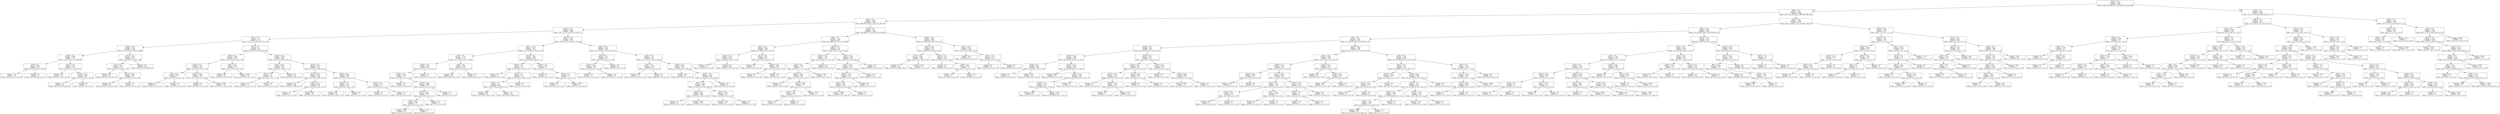 digraph Tree {
node [shape=box] ;
0 [label="X[14] <= 0.5\nentropy = 3.169\nsamples = 8576\nvalue = [1000, 926, 953, 927, 1000, 956, 932, 934, 948]"] ;
1 [label="X[8] <= 0.5\nentropy = 2.971\nsamples = 6598\nvalue = [427, 901, 842, 881, 0, 888, 839, 889, 931]"] ;
0 -> 1 [labeldistance=2.5, labelangle=45, headlabel="True"] ;
2 [label="X[5] <= 0.5\nentropy = 2.645\nsamples = 4242\nvalue = [66, 648, 0, 663, 0, 755, 535, 700, 875]"] ;
1 -> 2 ;
3 [label="X[11] <= 0.5\nentropy = 2.343\nsamples = 2906\nvalue = [30, 0, 0, 512, 0, 615, 373, 605, 771]"] ;
2 -> 3 ;
4 [label="X[17] <= 0.5\nentropy = 1.9\nsamples = 1733\nvalue = [4, 0, 0, 0, 0, 411, 332, 253, 733]"] ;
3 -> 4 ;
5 [label="X[20] <= 0.5\nentropy = 1.367\nsamples = 1128\nvalue = [4, 0, 0, 0, 0, 0, 266, 170, 688]"] ;
4 -> 5 ;
6 [label="X[23] <= 0.5\nentropy = 0.804\nsamples = 771\nvalue = [4, 0, 0, 0, 0, 0, 0, 169, 598]"] ;
5 -> 6 ;
7 [label="X[2] <= 0.5\nentropy = 0.061\nsamples = 557\nvalue = [4, 0, 0, 0, 0, 0, 0, 0, 553]"] ;
6 -> 7 ;
8 [label="entropy = 0.0\nsamples = 553\nvalue = [0, 0, 0, 0, 0, 0, 0, 0, 553]"] ;
7 -> 8 ;
9 [label="entropy = 0.0\nsamples = 4\nvalue = [4, 0, 0, 0, 0, 0, 0, 0, 0]"] ;
7 -> 9 ;
10 [label="X[12] <= 0.5\nentropy = 0.742\nsamples = 214\nvalue = [0, 0, 0, 0, 0, 0, 0, 169, 45]"] ;
6 -> 10 ;
11 [label="entropy = 0.0\nsamples = 120\nvalue = [0, 0, 0, 0, 0, 0, 0, 120, 0]"] ;
10 -> 11 ;
12 [label="X[24] <= 0.5\nentropy = 0.999\nsamples = 94\nvalue = [0, 0, 0, 0, 0, 0, 0, 49, 45]"] ;
10 -> 12 ;
13 [label="entropy = 1.0\nsamples = 91\nvalue = [0, 0, 0, 0, 0, 0, 0, 46, 45]"] ;
12 -> 13 ;
14 [label="entropy = 0.0\nsamples = 3\nvalue = [0, 0, 0, 0, 0, 0, 0, 3, 0]"] ;
12 -> 14 ;
15 [label="X[15] <= 0.5\nentropy = 0.841\nsamples = 357\nvalue = [0, 0, 0, 0, 0, 0, 266, 1, 90]"] ;
5 -> 15 ;
16 [label="X[7] <= 0.5\nentropy = 0.874\nsamples = 121\nvalue = [0, 0, 0, 0, 0, 0, 30, 1, 90]"] ;
15 -> 16 ;
17 [label="entropy = 0.0\nsamples = 30\nvalue = [0, 0, 0, 0, 0, 0, 30, 0, 0]"] ;
16 -> 17 ;
18 [label="X[23] <= 0.5\nentropy = 0.087\nsamples = 91\nvalue = [0, 0, 0, 0, 0, 0, 0, 1, 90]"] ;
16 -> 18 ;
19 [label="entropy = 0.0\nsamples = 90\nvalue = [0, 0, 0, 0, 0, 0, 0, 0, 90]"] ;
18 -> 19 ;
20 [label="entropy = 0.0\nsamples = 1\nvalue = [0, 0, 0, 0, 0, 0, 0, 1, 0]"] ;
18 -> 20 ;
21 [label="entropy = 0.0\nsamples = 236\nvalue = [0, 0, 0, 0, 0, 0, 236, 0, 0]"] ;
15 -> 21 ;
22 [label="X[0] <= 0.5\nentropy = 1.4\nsamples = 605\nvalue = [0, 0, 0, 0, 0, 411, 66, 83, 45]"] ;
4 -> 22 ;
23 [label="X[20] <= 0.5\nentropy = 1.646\nsamples = 165\nvalue = [0, 0, 0, 0, 0, 57, 62, 2, 44]"] ;
22 -> 23 ;
24 [label="X[22] <= 0.5\nentropy = 1.134\nsamples = 86\nvalue = [0, 0, 0, 0, 0, 40, 0, 2, 44]"] ;
23 -> 24 ;
25 [label="X[4] <= 0.5\nentropy = 0.971\nsamples = 5\nvalue = [0, 0, 0, 0, 0, 3, 0, 2, 0]"] ;
24 -> 25 ;
26 [label="entropy = 0.0\nsamples = 2\nvalue = [0, 0, 0, 0, 0, 0, 0, 2, 0]"] ;
25 -> 26 ;
27 [label="entropy = 0.0\nsamples = 3\nvalue = [0, 0, 0, 0, 0, 3, 0, 0, 0]"] ;
25 -> 27 ;
28 [label="X[26] <= 0.5\nentropy = 0.995\nsamples = 81\nvalue = [0, 0, 0, 0, 0, 37, 0, 0, 44]"] ;
24 -> 28 ;
29 [label="entropy = 0.0\nsamples = 8\nvalue = [0, 0, 0, 0, 0, 8, 0, 0, 0]"] ;
28 -> 29 ;
30 [label="entropy = 0.969\nsamples = 73\nvalue = [0, 0, 0, 0, 0, 29, 0, 0, 44]"] ;
28 -> 30 ;
31 [label="X[6] <= 0.5\nentropy = 0.751\nsamples = 79\nvalue = [0, 0, 0, 0, 0, 17, 62, 0, 0]"] ;
23 -> 31 ;
32 [label="entropy = 0.0\nsamples = 60\nvalue = [0, 0, 0, 0, 0, 0, 60, 0, 0]"] ;
31 -> 32 ;
33 [label="entropy = 0.485\nsamples = 19\nvalue = [0, 0, 0, 0, 0, 17, 2, 0, 0]"] ;
31 -> 33 ;
34 [label="X[10] <= 0.5\nentropy = 0.783\nsamples = 440\nvalue = [0, 0, 0, 0, 0, 354, 4, 81, 1]"] ;
22 -> 34 ;
35 [label="X[21] <= 0.5\nentropy = 0.954\nsamples = 123\nvalue = [0, 0, 0, 0, 0, 46, 0, 77, 0]"] ;
34 -> 35 ;
36 [label="X[12] <= 0.5\nentropy = 0.17\nsamples = 79\nvalue = [0, 0, 0, 0, 0, 2, 0, 77, 0]"] ;
35 -> 36 ;
37 [label="entropy = 0.0\nsamples = 77\nvalue = [0, 0, 0, 0, 0, 0, 0, 77, 0]"] ;
36 -> 37 ;
38 [label="entropy = 0.0\nsamples = 2\nvalue = [0, 0, 0, 0, 0, 2, 0, 0, 0]"] ;
36 -> 38 ;
39 [label="entropy = 0.0\nsamples = 44\nvalue = [0, 0, 0, 0, 0, 44, 0, 0, 0]"] ;
35 -> 39 ;
40 [label="X[12] <= 0.5\nentropy = 0.226\nsamples = 317\nvalue = [0, 0, 0, 0, 0, 308, 4, 4, 1]"] ;
34 -> 40 ;
41 [label="X[20] <= 0.5\nentropy = 0.085\nsamples = 283\nvalue = [0, 0, 0, 0, 0, 280, 3, 0, 0]"] ;
40 -> 41 ;
42 [label="entropy = 0.0\nsamples = 186\nvalue = [0, 0, 0, 0, 0, 186, 0, 0, 0]"] ;
41 -> 42 ;
43 [label="X[6] <= 0.5\nentropy = 0.199\nsamples = 97\nvalue = [0, 0, 0, 0, 0, 94, 3, 0, 0]"] ;
41 -> 43 ;
44 [label="entropy = 1.0\nsamples = 6\nvalue = [0, 0, 0, 0, 0, 3, 3, 0, 0]"] ;
43 -> 44 ;
45 [label="entropy = 0.0\nsamples = 91\nvalue = [0, 0, 0, 0, 0, 91, 0, 0, 0]"] ;
43 -> 45 ;
46 [label="X[19] <= 0.5\nentropy = 0.893\nsamples = 34\nvalue = [0, 0, 0, 0, 0, 28, 1, 4, 1]"] ;
40 -> 46 ;
47 [label="X[22] <= 0.5\nentropy = 0.216\nsamples = 29\nvalue = [0, 0, 0, 0, 0, 28, 1, 0, 0]"] ;
46 -> 47 ;
48 [label="entropy = 0.0\nsamples = 28\nvalue = [0, 0, 0, 0, 0, 28, 0, 0, 0]"] ;
47 -> 48 ;
49 [label="entropy = 0.0\nsamples = 1\nvalue = [0, 0, 0, 0, 0, 0, 1, 0, 0]"] ;
47 -> 49 ;
50 [label="X[23] <= 0.5\nentropy = 0.722\nsamples = 5\nvalue = [0, 0, 0, 0, 0, 0, 0, 4, 1]"] ;
46 -> 50 ;
51 [label="entropy = 0.0\nsamples = 1\nvalue = [0, 0, 0, 0, 0, 0, 0, 0, 1]"] ;
50 -> 51 ;
52 [label="entropy = 0.0\nsamples = 4\nvalue = [0, 0, 0, 0, 0, 0, 0, 4, 0]"] ;
50 -> 52 ;
53 [label="X[23] <= 0.5\nentropy = 1.933\nsamples = 1173\nvalue = [26, 0, 0, 512, 0, 204, 41, 352, 38]"] ;
3 -> 53 ;
54 [label="X[17] <= 0.5\nentropy = 1.279\nsamples = 627\nvalue = [11, 0, 0, 395, 0, 194, 8, 0, 19]"] ;
53 -> 54 ;
55 [label="X[0] <= 0.5\nentropy = 0.778\nsamples = 245\nvalue = [11, 0, 0, 211, 0, 0, 5, 0, 18]"] ;
54 -> 55 ;
56 [label="X[26] <= 0.5\nentropy = 1.887\nsamples = 44\nvalue = [11, 0, 0, 11, 0, 0, 5, 0, 17]"] ;
55 -> 56 ;
57 [label="X[16] <= 0.5\nentropy = 1.506\nsamples = 27\nvalue = [11, 0, 0, 11, 0, 0, 5, 0, 0]"] ;
56 -> 57 ;
58 [label="entropy = 0.0\nsamples = 11\nvalue = [11, 0, 0, 0, 0, 0, 0, 0, 0]"] ;
57 -> 58 ;
59 [label="X[13] <= 0.5\nentropy = 0.896\nsamples = 16\nvalue = [0, 0, 0, 11, 0, 0, 5, 0, 0]"] ;
57 -> 59 ;
60 [label="X[18] <= 0.5\nentropy = 0.961\nsamples = 13\nvalue = [0, 0, 0, 8, 0, 0, 5, 0, 0]"] ;
59 -> 60 ;
61 [label="X[6] <= 0.5\nentropy = 0.994\nsamples = 11\nvalue = [0, 0, 0, 6, 0, 0, 5, 0, 0]"] ;
60 -> 61 ;
62 [label="entropy = 0.971\nsamples = 10\nvalue = [0, 0, 0, 6, 0, 0, 4, 0, 0]"] ;
61 -> 62 ;
63 [label="entropy = 0.0\nsamples = 1\nvalue = [0, 0, 0, 0, 0, 0, 1, 0, 0]"] ;
61 -> 63 ;
64 [label="entropy = 0.0\nsamples = 2\nvalue = [0, 0, 0, 2, 0, 0, 0, 0, 0]"] ;
60 -> 64 ;
65 [label="entropy = 0.0\nsamples = 3\nvalue = [0, 0, 0, 3, 0, 0, 0, 0, 0]"] ;
59 -> 65 ;
66 [label="entropy = 0.0\nsamples = 17\nvalue = [0, 0, 0, 0, 0, 0, 0, 0, 17]"] ;
56 -> 66 ;
67 [label="X[3] <= 0.5\nentropy = 0.045\nsamples = 201\nvalue = [0, 0, 0, 200, 0, 0, 0, 0, 1]"] ;
55 -> 67 ;
68 [label="entropy = 0.0\nsamples = 200\nvalue = [0, 0, 0, 200, 0, 0, 0, 0, 0]"] ;
67 -> 68 ;
69 [label="entropy = 0.0\nsamples = 1\nvalue = [0, 0, 0, 0, 0, 0, 0, 0, 1]"] ;
67 -> 69 ;
70 [label="X[13] <= 0.5\nentropy = 1.081\nsamples = 382\nvalue = [0, 0, 0, 184, 0, 194, 3, 0, 1]"] ;
54 -> 70 ;
71 [label="X[26] <= 0.5\nentropy = 1.0\nsamples = 375\nvalue = [0, 0, 0, 183, 0, 192, 0, 0, 0]"] ;
70 -> 71 ;
72 [label="entropy = 0.0\nsamples = 4\nvalue = [0, 0, 0, 0, 0, 4, 0, 0, 0]"] ;
71 -> 72 ;
73 [label="X[6] <= 0.5\nentropy = 1.0\nsamples = 371\nvalue = [0, 0, 0, 183, 0, 188, 0, 0, 0]"] ;
71 -> 73 ;
74 [label="X[18] <= 0.5\nentropy = 1.0\nsamples = 368\nvalue = [0, 0, 0, 180, 0, 188, 0, 0, 0]"] ;
73 -> 74 ;
75 [label="entropy = 0.997\nsamples = 192\nvalue = [0, 0, 0, 90, 0, 102, 0, 0, 0]"] ;
74 -> 75 ;
76 [label="entropy = 1.0\nsamples = 176\nvalue = [0, 0, 0, 90, 0, 86, 0, 0, 0]"] ;
74 -> 76 ;
77 [label="entropy = 0.0\nsamples = 3\nvalue = [0, 0, 0, 3, 0, 0, 0, 0, 0]"] ;
73 -> 77 ;
78 [label="X[19] <= 0.5\nentropy = 1.842\nsamples = 7\nvalue = [0, 0, 0, 1, 0, 2, 3, 0, 1]"] ;
70 -> 78 ;
79 [label="entropy = 0.0\nsamples = 3\nvalue = [0, 0, 0, 0, 0, 0, 3, 0, 0]"] ;
78 -> 79 ;
80 [label="X[25] <= 0.5\nentropy = 1.5\nsamples = 4\nvalue = [0, 0, 0, 1, 0, 2, 0, 0, 1]"] ;
78 -> 80 ;
81 [label="entropy = 0.0\nsamples = 1\nvalue = [0, 0, 0, 0, 0, 0, 0, 0, 1]"] ;
80 -> 81 ;
82 [label="entropy = 0.918\nsamples = 3\nvalue = [0, 0, 0, 1, 0, 2, 0, 0, 0]"] ;
80 -> 82 ;
83 [label="X[4] <= 0.5\nentropy = 1.546\nsamples = 546\nvalue = [15, 0, 0, 117, 0, 10, 33, 352, 19]"] ;
53 -> 83 ;
84 [label="X[0] <= 0.5\nentropy = 1.45\nsamples = 63\nvalue = [0, 0, 0, 0, 0, 0, 33, 11, 19]"] ;
83 -> 84 ;
85 [label="X[13] <= 0.5\nentropy = 0.948\nsamples = 30\nvalue = [0, 0, 0, 0, 0, 0, 0, 11, 19]"] ;
84 -> 85 ;
86 [label="entropy = 0.0\nsamples = 11\nvalue = [0, 0, 0, 0, 0, 0, 0, 11, 0]"] ;
85 -> 86 ;
87 [label="entropy = 0.0\nsamples = 19\nvalue = [0, 0, 0, 0, 0, 0, 0, 0, 19]"] ;
85 -> 87 ;
88 [label="entropy = 0.0\nsamples = 33\nvalue = [0, 0, 0, 0, 0, 0, 33, 0, 0]"] ;
84 -> 88 ;
89 [label="X[13] <= 0.5\nentropy = 1.121\nsamples = 483\nvalue = [15, 0, 0, 117, 0, 10, 0, 341, 0]"] ;
83 -> 89 ;
90 [label="X[2] <= 0.5\nentropy = 0.746\nsamples = 66\nvalue = [14, 0, 0, 52, 0, 0, 0, 0, 0]"] ;
89 -> 90 ;
91 [label="entropy = 0.0\nsamples = 52\nvalue = [0, 0, 0, 52, 0, 0, 0, 0, 0]"] ;
90 -> 91 ;
92 [label="entropy = 0.0\nsamples = 14\nvalue = [14, 0, 0, 0, 0, 0, 0, 0, 0]"] ;
90 -> 92 ;
93 [label="X[20] <= 0.5\nentropy = 0.805\nsamples = 417\nvalue = [1, 0, 0, 65, 0, 10, 0, 341, 0]"] ;
89 -> 93 ;
94 [label="entropy = 0.0\nsamples = 137\nvalue = [0, 0, 0, 0, 0, 0, 0, 137, 0]"] ;
93 -> 94 ;
95 [label="X[16] <= 0.5\nentropy = 1.023\nsamples = 280\nvalue = [1, 0, 0, 65, 0, 10, 0, 204, 0]"] ;
93 -> 95 ;
96 [label="X[2] <= 0.5\nentropy = 0.989\nsamples = 272\nvalue = [1, 0, 0, 57, 0, 10, 0, 204, 0]"] ;
95 -> 96 ;
97 [label="X[26] <= 0.5\nentropy = 0.982\nsamples = 259\nvalue = [0, 0, 0, 57, 0, 10, 0, 192, 0]"] ;
96 -> 97 ;
98 [label="entropy = 0.0\nsamples = 4\nvalue = [0, 0, 0, 4, 0, 0, 0, 0, 0]"] ;
97 -> 98 ;
99 [label="entropy = 0.963\nsamples = 255\nvalue = [0, 0, 0, 53, 0, 10, 0, 192, 0]"] ;
97 -> 99 ;
100 [label="X[17] <= 0.5\nentropy = 0.391\nsamples = 13\nvalue = [1, 0, 0, 0, 0, 0, 0, 12, 0]"] ;
96 -> 100 ;
101 [label="entropy = 0.439\nsamples = 11\nvalue = [1, 0, 0, 0, 0, 0, 0, 10, 0]"] ;
100 -> 101 ;
102 [label="entropy = 0.0\nsamples = 2\nvalue = [0, 0, 0, 0, 0, 0, 0, 2, 0]"] ;
100 -> 102 ;
103 [label="entropy = 0.0\nsamples = 8\nvalue = [0, 0, 0, 8, 0, 0, 0, 0, 0]"] ;
95 -> 103 ;
104 [label="X[0] <= 0.5\nentropy = 2.27\nsamples = 1336\nvalue = [36, 648, 0, 151, 0, 140, 162, 95, 104]"] ;
2 -> 104 ;
105 [label="X[6] <= 0.5\nentropy = 1.751\nsamples = 908\nvalue = [36, 548, 0, 147, 0, 2, 7, 64, 104]"] ;
104 -> 105 ;
106 [label="X[2] <= 0.5\nentropy = 0.381\nsamples = 480\nvalue = [27, 449, 0, 0, 0, 0, 4, 0, 0]"] ;
105 -> 106 ;
107 [label="X[12] <= 0.5\nentropy = 0.075\nsamples = 440\nvalue = [0, 436, 0, 0, 0, 0, 4, 0, 0]"] ;
106 -> 107 ;
108 [label="entropy = 0.722\nsamples = 5\nvalue = [0, 1, 0, 0, 0, 0, 4, 0, 0]"] ;
107 -> 108 ;
109 [label="entropy = 0.0\nsamples = 435\nvalue = [0, 435, 0, 0, 0, 0, 0, 0, 0]"] ;
107 -> 109 ;
110 [label="X[17] <= 0.5\nentropy = 0.91\nsamples = 40\nvalue = [27, 13, 0, 0, 0, 0, 0, 0, 0]"] ;
106 -> 110 ;
111 [label="entropy = 0.0\nsamples = 11\nvalue = [0, 11, 0, 0, 0, 0, 0, 0, 0]"] ;
110 -> 111 ;
112 [label="X[26] <= 0.5\nentropy = 0.362\nsamples = 29\nvalue = [27, 2, 0, 0, 0, 0, 0, 0, 0]"] ;
110 -> 112 ;
113 [label="entropy = 0.0\nsamples = 2\nvalue = [0, 2, 0, 0, 0, 0, 0, 0, 0]"] ;
112 -> 113 ;
114 [label="entropy = 0.0\nsamples = 27\nvalue = [27, 0, 0, 0, 0, 0, 0, 0, 0]"] ;
112 -> 114 ;
115 [label="X[9] <= 0.5\nentropy = 2.127\nsamples = 428\nvalue = [9, 99, 0, 147, 0, 2, 3, 64, 104]"] ;
105 -> 115 ;
116 [label="X[12] <= 0.5\nentropy = 1.381\nsamples = 213\nvalue = [9, 10, 0, 147, 0, 2, 3, 0, 42]"] ;
115 -> 116 ;
117 [label="X[2] <= 0.5\nentropy = 1.942\nsamples = 77\nvalue = [9, 10, 0, 11, 0, 2, 3, 0, 42]"] ;
116 -> 117 ;
118 [label="X[24] <= 0.5\nentropy = 0.868\nsamples = 48\nvalue = [0, 1, 0, 2, 0, 1, 3, 0, 41]"] ;
117 -> 118 ;
119 [label="entropy = 0.0\nsamples = 41\nvalue = [0, 0, 0, 0, 0, 0, 0, 0, 41]"] ;
118 -> 119 ;
120 [label="X[21] <= 0.5\nentropy = 1.842\nsamples = 7\nvalue = [0, 1, 0, 2, 0, 1, 3, 0, 0]"] ;
118 -> 120 ;
121 [label="X[16] <= 0.5\nentropy = 0.918\nsamples = 3\nvalue = [0, 1, 0, 2, 0, 0, 0, 0, 0]"] ;
120 -> 121 ;
122 [label="entropy = 0.0\nsamples = 1\nvalue = [0, 1, 0, 0, 0, 0, 0, 0, 0]"] ;
121 -> 122 ;
123 [label="entropy = 0.0\nsamples = 2\nvalue = [0, 0, 0, 2, 0, 0, 0, 0, 0]"] ;
121 -> 123 ;
124 [label="entropy = 0.811\nsamples = 4\nvalue = [0, 0, 0, 0, 0, 1, 3, 0, 0]"] ;
120 -> 124 ;
125 [label="entropy = 1.907\nsamples = 29\nvalue = [9, 9, 0, 9, 0, 1, 0, 0, 1]"] ;
117 -> 125 ;
126 [label="entropy = 0.0\nsamples = 136\nvalue = [0, 0, 0, 136, 0, 0, 0, 0, 0]"] ;
116 -> 126 ;
127 [label="X[24] <= 0.5\nentropy = 1.564\nsamples = 215\nvalue = [0, 89, 0, 0, 0, 0, 0, 64, 62]"] ;
115 -> 127 ;
128 [label="X[22] <= 0.5\nentropy = 1.583\nsamples = 182\nvalue = [0, 56, 0, 0, 0, 0, 0, 64, 62]"] ;
127 -> 128 ;
129 [label="X[20] <= 0.5\nentropy = 1.502\nsamples = 147\nvalue = [0, 56, 0, 0, 0, 0, 0, 64, 27]"] ;
128 -> 129 ;
130 [label="X[25] <= 0.5\nentropy = 0.997\nsamples = 120\nvalue = [0, 56, 0, 0, 0, 0, 0, 64, 0]"] ;
129 -> 130 ;
131 [label="entropy = 0.998\nsamples = 118\nvalue = [0, 56, 0, 0, 0, 0, 0, 62, 0]"] ;
130 -> 131 ;
132 [label="entropy = 0.0\nsamples = 2\nvalue = [0, 0, 0, 0, 0, 0, 0, 2, 0]"] ;
130 -> 132 ;
133 [label="entropy = 0.0\nsamples = 27\nvalue = [0, 0, 0, 0, 0, 0, 0, 0, 27]"] ;
129 -> 133 ;
134 [label="entropy = 0.0\nsamples = 35\nvalue = [0, 0, 0, 0, 0, 0, 0, 0, 35]"] ;
128 -> 134 ;
135 [label="entropy = 0.0\nsamples = 33\nvalue = [0, 33, 0, 0, 0, 0, 0, 0, 0]"] ;
127 -> 135 ;
136 [label="X[20] <= 0.5\nentropy = 1.885\nsamples = 428\nvalue = [0, 100, 0, 4, 0, 138, 155, 31, 0]"] ;
104 -> 136 ;
137 [label="X[15] <= 0.5\nentropy = 1.087\nsamples = 242\nvalue = [0, 100, 0, 0, 0, 138, 0, 4, 0]"] ;
136 -> 137 ;
138 [label="X[11] <= 0.5\nentropy = 0.062\nsamples = 139\nvalue = [0, 0, 0, 0, 0, 138, 0, 1, 0]"] ;
137 -> 138 ;
139 [label="entropy = 0.0\nsamples = 136\nvalue = [0, 0, 0, 0, 0, 136, 0, 0, 0]"] ;
138 -> 139 ;
140 [label="entropy = 0.918\nsamples = 3\nvalue = [0, 0, 0, 0, 0, 2, 0, 1, 0]"] ;
138 -> 140 ;
141 [label="X[23] <= 0.5\nentropy = 0.19\nsamples = 103\nvalue = [0, 100, 0, 0, 0, 0, 0, 3, 0]"] ;
137 -> 141 ;
142 [label="entropy = 0.0\nsamples = 99\nvalue = [0, 99, 0, 0, 0, 0, 0, 0, 0]"] ;
141 -> 142 ;
143 [label="X[19] <= 0.5\nentropy = 0.811\nsamples = 4\nvalue = [0, 1, 0, 0, 0, 0, 0, 3, 0]"] ;
141 -> 143 ;
144 [label="entropy = 1.0\nsamples = 2\nvalue = [0, 1, 0, 0, 0, 0, 0, 1, 0]"] ;
143 -> 144 ;
145 [label="entropy = 0.0\nsamples = 2\nvalue = [0, 0, 0, 0, 0, 0, 0, 2, 0]"] ;
143 -> 145 ;
146 [label="X[12] <= 0.5\nentropy = 0.742\nsamples = 186\nvalue = [0, 0, 0, 4, 0, 0, 155, 27, 0]"] ;
136 -> 146 ;
147 [label="entropy = 0.0\nsamples = 155\nvalue = [0, 0, 0, 0, 0, 0, 155, 0, 0]"] ;
146 -> 147 ;
148 [label="X[11] <= 0.5\nentropy = 0.555\nsamples = 31\nvalue = [0, 0, 0, 4, 0, 0, 0, 27, 0]"] ;
146 -> 148 ;
149 [label="entropy = 0.0\nsamples = 27\nvalue = [0, 0, 0, 0, 0, 0, 0, 27, 0]"] ;
148 -> 149 ;
150 [label="entropy = 0.0\nsamples = 4\nvalue = [0, 0, 0, 4, 0, 0, 0, 0, 0]"] ;
148 -> 150 ;
151 [label="X[2] <= 0.5\nentropy = 2.644\nsamples = 2356\nvalue = [361, 253, 842, 218, 0, 133, 304, 189, 56]"] ;
1 -> 151 ;
152 [label="X[4] <= 0.5\nentropy = 2.393\nsamples = 1919\nvalue = [0, 246, 805, 209, 0, 126, 299, 182, 52]"] ;
151 -> 152 ;
153 [label="X[1] <= 0.5\nentropy = 2.331\nsamples = 1516\nvalue = [0, 246, 611, 195, 0, 75, 288, 51, 50]"] ;
152 -> 153 ;
154 [label="X[10] <= 0.5\nentropy = 1.87\nsamples = 736\nvalue = [0, 114, 434, 24, 0, 44, 73, 45, 2]"] ;
153 -> 154 ;
155 [label="X[20] <= 0.5\nentropy = 1.494\nsamples = 599\nvalue = [0, 40, 421, 24, 0, 5, 73, 34, 2]"] ;
154 -> 155 ;
156 [label="X[26] <= 0.5\nentropy = 0.221\nsamples = 169\nvalue = [0, 6, 163, 0, 0, 0, 0, 0, 0]"] ;
155 -> 156 ;
157 [label="entropy = 0.0\nsamples = 6\nvalue = [0, 6, 0, 0, 0, 0, 0, 0, 0]"] ;
156 -> 157 ;
158 [label="entropy = 0.0\nsamples = 163\nvalue = [0, 0, 163, 0, 0, 0, 0, 0, 0]"] ;
156 -> 158 ;
159 [label="X[17] <= 0.5\nentropy = 1.799\nsamples = 430\nvalue = [0, 34, 258, 24, 0, 5, 73, 34, 2]"] ;
155 -> 159 ;
160 [label="entropy = 0.985\nsamples = 14\nvalue = [0, 0, 8, 6, 0, 0, 0, 0, 0]"] ;
159 -> 160 ;
161 [label="X[22] <= 0.5\nentropy = 1.782\nsamples = 416\nvalue = [0, 34, 250, 18, 0, 5, 73, 34, 2]"] ;
159 -> 161 ;
162 [label="X[26] <= 0.5\nentropy = 1.778\nsamples = 415\nvalue = [0, 33, 250, 18, 0, 5, 73, 34, 2]"] ;
161 -> 162 ;
163 [label="entropy = 0.918\nsamples = 6\nvalue = [0, 0, 4, 0, 0, 0, 2, 0, 0]"] ;
162 -> 163 ;
164 [label="entropy = 1.785\nsamples = 409\nvalue = [0, 33, 246, 18, 0, 5, 71, 34, 2]"] ;
162 -> 164 ;
165 [label="entropy = 0.0\nsamples = 1\nvalue = [0, 1, 0, 0, 0, 0, 0, 0, 0]"] ;
161 -> 165 ;
166 [label="X[18] <= 0.5\nentropy = 1.611\nsamples = 137\nvalue = [0, 74, 13, 0, 0, 39, 0, 11, 0]"] ;
154 -> 166 ;
167 [label="X[12] <= 0.5\nentropy = 1.38\nsamples = 59\nvalue = [0, 11, 13, 0, 0, 35, 0, 0, 0]"] ;
166 -> 167 ;
168 [label="X[17] <= 0.5\nentropy = 1.031\nsamples = 46\nvalue = [0, 6, 5, 0, 0, 35, 0, 0, 0]"] ;
167 -> 168 ;
169 [label="entropy = 0.0\nsamples = 4\nvalue = [0, 0, 4, 0, 0, 0, 0, 0, 0]"] ;
168 -> 169 ;
170 [label="X[26] <= 0.5\nentropy = 0.749\nsamples = 42\nvalue = [0, 6, 1, 0, 0, 35, 0, 0, 0]"] ;
168 -> 170 ;
171 [label="entropy = 0.0\nsamples = 1\nvalue = [0, 0, 0, 0, 0, 1, 0, 0, 0]"] ;
170 -> 171 ;
172 [label="entropy = 0.76\nsamples = 41\nvalue = [0, 6, 1, 0, 0, 34, 0, 0, 0]"] ;
170 -> 172 ;
173 [label="X[22] <= 0.5\nentropy = 0.961\nsamples = 13\nvalue = [0, 5, 8, 0, 0, 0, 0, 0, 0]"] ;
167 -> 173 ;
174 [label="entropy = 0.0\nsamples = 5\nvalue = [0, 5, 0, 0, 0, 0, 0, 0, 0]"] ;
173 -> 174 ;
175 [label="entropy = 0.0\nsamples = 8\nvalue = [0, 0, 8, 0, 0, 0, 0, 0, 0]"] ;
173 -> 175 ;
176 [label="X[17] <= 0.5\nentropy = 0.867\nsamples = 78\nvalue = [0, 63, 0, 0, 0, 4, 0, 11, 0]"] ;
166 -> 176 ;
177 [label="entropy = 0.0\nsamples = 3\nvalue = [0, 3, 0, 0, 0, 0, 0, 0, 0]"] ;
176 -> 177 ;
178 [label="X[25] <= 0.5\nentropy = 0.889\nsamples = 75\nvalue = [0, 60, 0, 0, 0, 4, 0, 11, 0]"] ;
176 -> 178 ;
179 [label="entropy = 0.905\nsamples = 73\nvalue = [0, 58, 0, 0, 0, 4, 0, 11, 0]"] ;
178 -> 179 ;
180 [label="entropy = 0.0\nsamples = 2\nvalue = [0, 2, 0, 0, 0, 0, 0, 0, 0]"] ;
178 -> 180 ;
181 [label="X[20] <= 0.5\nentropy = 2.398\nsamples = 780\nvalue = [0, 132, 177, 171, 0, 31, 215, 6, 48]"] ;
153 -> 181 ;
182 [label="X[11] <= 0.5\nentropy = 1.904\nsamples = 161\nvalue = [0, 4, 13, 87, 0, 18, 0, 6, 33]"] ;
181 -> 182 ;
183 [label="X[19] <= 0.5\nentropy = 2.055\nsamples = 45\nvalue = [0, 4, 13, 0, 0, 18, 0, 6, 4]"] ;
182 -> 183 ;
184 [label="X[22] <= 0.5\nentropy = 0.906\nsamples = 15\nvalue = [0, 1, 12, 0, 0, 0, 0, 0, 2]"] ;
183 -> 184 ;
185 [label="entropy = 0.918\nsamples = 3\nvalue = [0, 1, 0, 0, 0, 0, 0, 0, 2]"] ;
184 -> 185 ;
186 [label="entropy = 0.0\nsamples = 12\nvalue = [0, 0, 12, 0, 0, 0, 0, 0, 0]"] ;
184 -> 186 ;
187 [label="X[17] <= 0.5\nentropy = 1.663\nsamples = 30\nvalue = [0, 3, 1, 0, 0, 18, 0, 6, 2]"] ;
183 -> 187 ;
188 [label="X[22] <= 0.5\nentropy = 1.295\nsamples = 10\nvalue = [0, 3, 0, 0, 0, 0, 0, 6, 1]"] ;
187 -> 188 ;
189 [label="X[3] <= 0.5\nentropy = 0.592\nsamples = 7\nvalue = [0, 1, 0, 0, 0, 0, 0, 6, 0]"] ;
188 -> 189 ;
190 [label="entropy = 0.811\nsamples = 4\nvalue = [0, 1, 0, 0, 0, 0, 0, 3, 0]"] ;
189 -> 190 ;
191 [label="entropy = 0.0\nsamples = 3\nvalue = [0, 0, 0, 0, 0, 0, 0, 3, 0]"] ;
189 -> 191 ;
192 [label="X[3] <= 0.5\nentropy = 0.918\nsamples = 3\nvalue = [0, 2, 0, 0, 0, 0, 0, 0, 1]"] ;
188 -> 192 ;
193 [label="entropy = 0.0\nsamples = 2\nvalue = [0, 2, 0, 0, 0, 0, 0, 0, 0]"] ;
192 -> 193 ;
194 [label="entropy = 0.0\nsamples = 1\nvalue = [0, 0, 0, 0, 0, 0, 0, 0, 1]"] ;
192 -> 194 ;
195 [label="X[12] <= 0.5\nentropy = 0.569\nsamples = 20\nvalue = [0, 0, 1, 0, 0, 18, 0, 0, 1]"] ;
187 -> 195 ;
196 [label="X[26] <= 0.5\nentropy = 1.0\nsamples = 2\nvalue = [0, 0, 1, 0, 0, 0, 0, 0, 1]"] ;
195 -> 196 ;
197 [label="entropy = 0.0\nsamples = 1\nvalue = [0, 0, 1, 0, 0, 0, 0, 0, 0]"] ;
196 -> 197 ;
198 [label="entropy = 0.0\nsamples = 1\nvalue = [0, 0, 0, 0, 0, 0, 0, 0, 1]"] ;
196 -> 198 ;
199 [label="entropy = 0.0\nsamples = 18\nvalue = [0, 0, 0, 0, 0, 18, 0, 0, 0]"] ;
195 -> 199 ;
200 [label="X[13] <= 0.5\nentropy = 0.811\nsamples = 116\nvalue = [0, 0, 0, 87, 0, 0, 0, 0, 29]"] ;
182 -> 200 ;
201 [label="entropy = 0.0\nsamples = 84\nvalue = [0, 0, 0, 84, 0, 0, 0, 0, 0]"] ;
200 -> 201 ;
202 [label="X[16] <= 0.5\nentropy = 0.449\nsamples = 32\nvalue = [0, 0, 0, 3, 0, 0, 0, 0, 29]"] ;
200 -> 202 ;
203 [label="entropy = 0.0\nsamples = 29\nvalue = [0, 0, 0, 0, 0, 0, 0, 0, 29]"] ;
202 -> 203 ;
204 [label="entropy = 0.0\nsamples = 3\nvalue = [0, 0, 0, 3, 0, 0, 0, 0, 0]"] ;
202 -> 204 ;
205 [label="X[22] <= 0.5\nentropy = 2.146\nsamples = 619\nvalue = [0, 128, 164, 84, 0, 13, 215, 0, 15]"] ;
181 -> 205 ;
206 [label="X[12] <= 0.5\nentropy = 2.16\nsamples = 431\nvalue = [0, 128, 99, 39, 0, 12, 138, 0, 15]"] ;
205 -> 206 ;
207 [label="X[10] <= 0.5\nentropy = 0.906\nsamples = 15\nvalue = [0, 1, 0, 0, 0, 2, 0, 0, 12]"] ;
206 -> 207 ;
208 [label="X[17] <= 0.5\nentropy = 0.391\nsamples = 13\nvalue = [0, 1, 0, 0, 0, 0, 0, 0, 12]"] ;
207 -> 208 ;
209 [label="entropy = 0.811\nsamples = 4\nvalue = [0, 1, 0, 0, 0, 0, 0, 0, 3]"] ;
208 -> 209 ;
210 [label="entropy = 0.0\nsamples = 9\nvalue = [0, 0, 0, 0, 0, 0, 0, 0, 9]"] ;
208 -> 210 ;
211 [label="entropy = 0.0\nsamples = 2\nvalue = [0, 0, 0, 0, 0, 2, 0, 0, 0]"] ;
207 -> 211 ;
212 [label="X[10] <= 0.5\nentropy = 2.044\nsamples = 416\nvalue = [0, 127, 99, 39, 0, 10, 138, 0, 3]"] ;
206 -> 212 ;
213 [label="X[9] <= 0.5\nentropy = 2.074\nsamples = 379\nvalue = [0, 127, 99, 39, 0, 10, 101, 0, 3]"] ;
212 -> 213 ;
214 [label="X[16] <= 0.5\nentropy = 2.097\nsamples = 344\nvalue = [0, 115, 80, 39, 0, 10, 97, 0, 3]"] ;
213 -> 214 ;
215 [label="X[25] <= 0.5\nentropy = 2.102\nsamples = 337\nvalue = [0, 115, 80, 39, 0, 10, 90, 0, 3]"] ;
214 -> 215 ;
216 [label="entropy = 2.099\nsamples = 335\nvalue = [0, 115, 79, 38, 0, 10, 90, 0, 3]"] ;
215 -> 216 ;
217 [label="entropy = 1.0\nsamples = 2\nvalue = [0, 0, 1, 1, 0, 0, 0, 0, 0]"] ;
215 -> 217 ;
218 [label="entropy = 0.0\nsamples = 7\nvalue = [0, 0, 0, 0, 0, 0, 7, 0, 0]"] ;
214 -> 218 ;
219 [label="X[25] <= 0.5\nentropy = 1.366\nsamples = 35\nvalue = [0, 12, 19, 0, 0, 0, 4, 0, 0]"] ;
213 -> 219 ;
220 [label="entropy = 1.379\nsamples = 34\nvalue = [0, 12, 18, 0, 0, 0, 4, 0, 0]"] ;
219 -> 220 ;
221 [label="entropy = 0.0\nsamples = 1\nvalue = [0, 0, 1, 0, 0, 0, 0, 0, 0]"] ;
219 -> 221 ;
222 [label="entropy = 0.0\nsamples = 37\nvalue = [0, 0, 0, 0, 0, 0, 37, 0, 0]"] ;
212 -> 222 ;
223 [label="X[5] <= 0.5\nentropy = 1.591\nsamples = 188\nvalue = [0, 0, 65, 45, 0, 1, 77, 0, 0]"] ;
205 -> 223 ;
224 [label="X[17] <= 0.5\nentropy = 1.526\nsamples = 153\nvalue = [0, 0, 30, 45, 0, 1, 77, 0, 0]"] ;
223 -> 224 ;
225 [label="X[16] <= 0.5\nentropy = 0.999\nsamples = 58\nvalue = [0, 0, 28, 0, 0, 0, 30, 0, 0]"] ;
224 -> 225 ;
226 [label="entropy = 0.0\nsamples = 1\nvalue = [0, 0, 0, 0, 0, 0, 1, 0, 0]"] ;
225 -> 226 ;
227 [label="entropy = 1.0\nsamples = 57\nvalue = [0, 0, 28, 0, 0, 0, 29, 0, 0]"] ;
225 -> 227 ;
228 [label="entropy = 1.199\nsamples = 95\nvalue = [0, 0, 2, 45, 0, 1, 47, 0, 0]"] ;
224 -> 228 ;
229 [label="entropy = 0.0\nsamples = 35\nvalue = [0, 0, 35, 0, 0, 0, 0, 0, 0]"] ;
223 -> 229 ;
230 [label="X[19] <= 0.5\nentropy = 1.76\nsamples = 403\nvalue = [0, 0, 194, 14, 0, 51, 11, 131, 2]"] ;
152 -> 230 ;
231 [label="X[21] <= 0.5\nentropy = 1.911\nsamples = 245\nvalue = [0, 0, 52, 14, 0, 48, 11, 119, 1]"] ;
230 -> 231 ;
232 [label="X[1] <= 0.5\nentropy = 1.559\nsamples = 195\nvalue = [0, 0, 48, 13, 0, 3, 11, 119, 1]"] ;
231 -> 232 ;
233 [label="X[13] <= 0.5\nentropy = 1.148\nsamples = 145\nvalue = [0, 0, 3, 13, 0, 3, 11, 114, 1]"] ;
232 -> 233 ;
234 [label="X[10] <= 0.5\nentropy = 1.906\nsamples = 8\nvalue = [0, 0, 3, 2, 0, 0, 2, 0, 1]"] ;
233 -> 234 ;
235 [label="X[17] <= 0.5\nentropy = 1.0\nsamples = 4\nvalue = [0, 0, 0, 2, 0, 0, 2, 0, 0]"] ;
234 -> 235 ;
236 [label="entropy = 0.0\nsamples = 2\nvalue = [0, 0, 0, 0, 0, 0, 2, 0, 0]"] ;
235 -> 236 ;
237 [label="entropy = 0.0\nsamples = 2\nvalue = [0, 0, 0, 2, 0, 0, 0, 0, 0]"] ;
235 -> 237 ;
238 [label="X[17] <= 0.5\nentropy = 0.811\nsamples = 4\nvalue = [0, 0, 3, 0, 0, 0, 0, 0, 1]"] ;
234 -> 238 ;
239 [label="entropy = 0.0\nsamples = 1\nvalue = [0, 0, 0, 0, 0, 0, 0, 0, 1]"] ;
238 -> 239 ;
240 [label="entropy = 0.0\nsamples = 3\nvalue = [0, 0, 3, 0, 0, 0, 0, 0, 0]"] ;
238 -> 240 ;
241 [label="X[20] <= 0.5\nentropy = 0.892\nsamples = 137\nvalue = [0, 0, 0, 11, 0, 3, 9, 114, 0]"] ;
233 -> 241 ;
242 [label="X[17] <= 0.5\nentropy = 0.881\nsamples = 10\nvalue = [0, 0, 0, 0, 0, 3, 0, 7, 0]"] ;
241 -> 242 ;
243 [label="entropy = 0.0\nsamples = 1\nvalue = [0, 0, 0, 0, 0, 0, 0, 1, 0]"] ;
242 -> 243 ;
244 [label="entropy = 0.918\nsamples = 9\nvalue = [0, 0, 0, 0, 0, 3, 0, 6, 0]"] ;
242 -> 244 ;
245 [label="X[11] <= 0.5\nentropy = 0.785\nsamples = 127\nvalue = [0, 0, 0, 11, 0, 0, 9, 107, 0]"] ;
241 -> 245 ;
246 [label="entropy = 0.0\nsamples = 12\nvalue = [0, 0, 0, 0, 0, 0, 0, 12, 0]"] ;
245 -> 246 ;
247 [label="entropy = 0.839\nsamples = 115\nvalue = [0, 0, 0, 11, 0, 0, 9, 95, 0]"] ;
245 -> 247 ;
248 [label="X[15] <= 0.5\nentropy = 0.469\nsamples = 50\nvalue = [0, 0, 45, 0, 0, 0, 0, 5, 0]"] ;
232 -> 248 ;
249 [label="entropy = 0.0\nsamples = 41\nvalue = [0, 0, 41, 0, 0, 0, 0, 0, 0]"] ;
248 -> 249 ;
250 [label="X[11] <= 0.5\nentropy = 0.991\nsamples = 9\nvalue = [0, 0, 4, 0, 0, 0, 0, 5, 0]"] ;
248 -> 250 ;
251 [label="entropy = 0.0\nsamples = 3\nvalue = [0, 0, 0, 0, 0, 0, 0, 3, 0]"] ;
250 -> 251 ;
252 [label="entropy = 0.918\nsamples = 6\nvalue = [0, 0, 4, 0, 0, 0, 0, 2, 0]"] ;
250 -> 252 ;
253 [label="X[17] <= 0.5\nentropy = 0.541\nsamples = 50\nvalue = [0, 0, 4, 1, 0, 45, 0, 0, 0]"] ;
231 -> 253 ;
254 [label="X[10] <= 0.5\nentropy = 0.811\nsamples = 4\nvalue = [0, 0, 3, 1, 0, 0, 0, 0, 0]"] ;
253 -> 254 ;
255 [label="entropy = 0.0\nsamples = 1\nvalue = [0, 0, 0, 1, 0, 0, 0, 0, 0]"] ;
254 -> 255 ;
256 [label="entropy = 0.0\nsamples = 3\nvalue = [0, 0, 3, 0, 0, 0, 0, 0, 0]"] ;
254 -> 256 ;
257 [label="X[11] <= 0.5\nentropy = 0.151\nsamples = 46\nvalue = [0, 0, 1, 0, 0, 45, 0, 0, 0]"] ;
253 -> 257 ;
258 [label="entropy = 0.0\nsamples = 45\nvalue = [0, 0, 0, 0, 0, 45, 0, 0, 0]"] ;
257 -> 258 ;
259 [label="entropy = 0.0\nsamples = 1\nvalue = [0, 0, 1, 0, 0, 0, 0, 0, 0]"] ;
257 -> 259 ;
260 [label="X[25] <= 0.5\nentropy = 0.576\nsamples = 158\nvalue = [0, 0, 142, 0, 0, 3, 0, 12, 1]"] ;
230 -> 260 ;
261 [label="X[21] <= 0.5\nentropy = 0.381\nsamples = 152\nvalue = [0, 0, 142, 0, 0, 0, 0, 9, 1]"] ;
260 -> 261 ;
262 [label="X[0] <= 0.5\nentropy = 0.646\nsamples = 72\nvalue = [0, 0, 62, 0, 0, 0, 0, 9, 1]"] ;
261 -> 262 ;
263 [label="entropy = 0.0\nsamples = 60\nvalue = [0, 0, 60, 0, 0, 0, 0, 0, 0]"] ;
262 -> 263 ;
264 [label="X[12] <= 0.5\nentropy = 1.041\nsamples = 12\nvalue = [0, 0, 2, 0, 0, 0, 0, 9, 1]"] ;
262 -> 264 ;
265 [label="entropy = 0.684\nsamples = 11\nvalue = [0, 0, 2, 0, 0, 0, 0, 9, 0]"] ;
264 -> 265 ;
266 [label="entropy = 0.0\nsamples = 1\nvalue = [0, 0, 0, 0, 0, 0, 0, 0, 1]"] ;
264 -> 266 ;
267 [label="entropy = 0.0\nsamples = 80\nvalue = [0, 0, 80, 0, 0, 0, 0, 0, 0]"] ;
261 -> 267 ;
268 [label="X[17] <= 0.5\nentropy = 1.0\nsamples = 6\nvalue = [0, 0, 0, 0, 0, 3, 0, 3, 0]"] ;
260 -> 268 ;
269 [label="entropy = 0.0\nsamples = 3\nvalue = [0, 0, 0, 0, 0, 0, 0, 3, 0]"] ;
268 -> 269 ;
270 [label="entropy = 0.0\nsamples = 3\nvalue = [0, 0, 0, 0, 0, 3, 0, 0, 0]"] ;
268 -> 270 ;
271 [label="X[20] <= 0.5\nentropy = 1.067\nsamples = 437\nvalue = [361, 7, 37, 9, 0, 7, 5, 7, 4]"] ;
151 -> 271 ;
272 [label="X[13] <= 0.5\nentropy = 2.587\nsamples = 49\nvalue = [17, 5, 5, 7, 0, 7, 0, 5, 3]"] ;
271 -> 272 ;
273 [label="X[9] <= 0.5\nentropy = 1.888\nsamples = 23\nvalue = [12, 0, 2, 5, 0, 0, 0, 2, 2]"] ;
272 -> 273 ;
274 [label="X[22] <= 0.5\nentropy = 0.874\nsamples = 17\nvalue = [12, 0, 0, 5, 0, 0, 0, 0, 0]"] ;
273 -> 274 ;
275 [label="X[25] <= 0.5\nentropy = 0.592\nsamples = 14\nvalue = [12, 0, 0, 2, 0, 0, 0, 0, 0]"] ;
274 -> 275 ;
276 [label="entropy = 0.0\nsamples = 12\nvalue = [12, 0, 0, 0, 0, 0, 0, 0, 0]"] ;
275 -> 276 ;
277 [label="entropy = 0.0\nsamples = 2\nvalue = [0, 0, 0, 2, 0, 0, 0, 0, 0]"] ;
275 -> 277 ;
278 [label="entropy = 0.0\nsamples = 3\nvalue = [0, 0, 0, 3, 0, 0, 0, 0, 0]"] ;
274 -> 278 ;
279 [label="X[22] <= 0.5\nentropy = 1.585\nsamples = 6\nvalue = [0, 0, 2, 0, 0, 0, 0, 2, 2]"] ;
273 -> 279 ;
280 [label="X[4] <= 0.5\nentropy = 1.0\nsamples = 4\nvalue = [0, 0, 2, 0, 0, 0, 0, 2, 0]"] ;
279 -> 280 ;
281 [label="entropy = 0.0\nsamples = 2\nvalue = [0, 0, 0, 0, 0, 0, 0, 2, 0]"] ;
280 -> 281 ;
282 [label="entropy = 0.0\nsamples = 2\nvalue = [0, 0, 2, 0, 0, 0, 0, 0, 0]"] ;
280 -> 282 ;
283 [label="entropy = 0.0\nsamples = 2\nvalue = [0, 0, 0, 0, 0, 0, 0, 0, 2]"] ;
279 -> 283 ;
284 [label="X[11] <= 0.5\nentropy = 2.609\nsamples = 26\nvalue = [5, 5, 3, 2, 0, 7, 0, 3, 1]"] ;
272 -> 284 ;
285 [label="X[22] <= 0.5\nentropy = 1.53\nsamples = 9\nvalue = [3, 2, 0, 0, 0, 4, 0, 0, 0]"] ;
284 -> 285 ;
286 [label="X[17] <= 0.5\nentropy = 0.985\nsamples = 7\nvalue = [3, 0, 0, 0, 0, 4, 0, 0, 0]"] ;
285 -> 286 ;
287 [label="entropy = 0.0\nsamples = 2\nvalue = [2, 0, 0, 0, 0, 0, 0, 0, 0]"] ;
286 -> 287 ;
288 [label="X[23] <= 0.5\nentropy = 0.722\nsamples = 5\nvalue = [1, 0, 0, 0, 0, 4, 0, 0, 0]"] ;
286 -> 288 ;
289 [label="entropy = 0.918\nsamples = 3\nvalue = [1, 0, 0, 0, 0, 2, 0, 0, 0]"] ;
288 -> 289 ;
290 [label="entropy = 0.0\nsamples = 2\nvalue = [0, 0, 0, 0, 0, 2, 0, 0, 0]"] ;
288 -> 290 ;
291 [label="entropy = 0.0\nsamples = 2\nvalue = [0, 2, 0, 0, 0, 0, 0, 0, 0]"] ;
285 -> 291 ;
292 [label="entropy = 2.733\nsamples = 17\nvalue = [2, 3, 3, 2, 0, 3, 0, 3, 1]"] ;
284 -> 292 ;
293 [label="X[17] <= 0.5\nentropy = 0.671\nsamples = 388\nvalue = [344, 2, 32, 2, 0, 0, 5, 2, 1]"] ;
271 -> 293 ;
294 [label="X[26] <= 0.5\nentropy = 1.89\nsamples = 19\nvalue = [2, 1, 11, 0, 0, 0, 3, 1, 1]"] ;
293 -> 294 ;
295 [label="X[3] <= 0.5\nentropy = 1.585\nsamples = 3\nvalue = [0, 1, 1, 0, 0, 0, 0, 1, 0]"] ;
294 -> 295 ;
296 [label="X[4] <= 0.5\nentropy = 1.0\nsamples = 2\nvalue = [0, 1, 0, 0, 0, 0, 0, 1, 0]"] ;
295 -> 296 ;
297 [label="entropy = 0.0\nsamples = 1\nvalue = [0, 1, 0, 0, 0, 0, 0, 0, 0]"] ;
296 -> 297 ;
298 [label="entropy = 0.0\nsamples = 1\nvalue = [0, 0, 0, 0, 0, 0, 0, 1, 0]"] ;
296 -> 298 ;
299 [label="entropy = 0.0\nsamples = 1\nvalue = [0, 0, 1, 0, 0, 0, 0, 0, 0]"] ;
295 -> 299 ;
300 [label="entropy = 1.502\nsamples = 16\nvalue = [2, 0, 10, 0, 0, 0, 3, 0, 1]"] ;
294 -> 300 ;
301 [label="X[9] <= 0.5\nentropy = 0.465\nsamples = 369\nvalue = [342, 1, 21, 2, 0, 0, 2, 1, 0]"] ;
293 -> 301 ;
302 [label="X[21] <= 0.5\nentropy = 0.277\nsamples = 353\nvalue = [340, 1, 9, 2, 0, 0, 1, 0, 0]"] ;
301 -> 302 ;
303 [label="X[3] <= 0.5\nentropy = 0.155\nsamples = 346\nvalue = [339, 0, 6, 0, 0, 0, 1, 0, 0]"] ;
302 -> 303 ;
304 [label="X[26] <= 0.5\nentropy = 0.058\nsamples = 341\nvalue = [339, 0, 1, 0, 0, 0, 1, 0, 0]"] ;
303 -> 304 ;
305 [label="entropy = 1.0\nsamples = 2\nvalue = [0, 0, 1, 0, 0, 0, 1, 0, 0]"] ;
304 -> 305 ;
306 [label="entropy = 0.0\nsamples = 339\nvalue = [339, 0, 0, 0, 0, 0, 0, 0, 0]"] ;
304 -> 306 ;
307 [label="entropy = 0.0\nsamples = 5\nvalue = [0, 0, 5, 0, 0, 0, 0, 0, 0]"] ;
303 -> 307 ;
308 [label="entropy = 1.842\nsamples = 7\nvalue = [1, 1, 3, 2, 0, 0, 0, 0, 0]"] ;
302 -> 308 ;
309 [label="entropy = 1.186\nsamples = 16\nvalue = [2, 0, 12, 0, 0, 0, 1, 1, 0]"] ;
301 -> 309 ;
310 [label="X[2] <= 0.5\nentropy = 2.012\nsamples = 1978\nvalue = [573, 25, 111, 46, 1000, 68, 93, 45, 17]"] ;
0 -> 310 [labeldistance=2.5, labelangle=-45, headlabel="False"] ;
311 [label="X[8] <= 0.5\nentropy = 1.274\nsamples = 720\nvalue = [0, 19, 35, 23, 573, 20, 30, 14, 6]"] ;
310 -> 311 ;
312 [label="X[1] <= 0.5\nentropy = 2.097\nsamples = 149\nvalue = [0, 14, 0, 13, 82, 19, 7, 9, 5]"] ;
311 -> 312 ;
313 [label="X[25] <= 0.5\nentropy = 1.269\nsamples = 74\nvalue = [0, 0, 0, 0, 54, 7, 7, 6, 0]"] ;
312 -> 313 ;
314 [label="X[6] <= 0.5\nentropy = 0.139\nsamples = 51\nvalue = [0, 0, 0, 0, 50, 0, 1, 0, 0]"] ;
313 -> 314 ;
315 [label="entropy = 0.0\nsamples = 47\nvalue = [0, 0, 0, 0, 47, 0, 0, 0, 0]"] ;
314 -> 315 ;
316 [label="X[11] <= 0.5\nentropy = 0.811\nsamples = 4\nvalue = [0, 0, 0, 0, 3, 0, 1, 0, 0]"] ;
314 -> 316 ;
317 [label="entropy = 0.0\nsamples = 3\nvalue = [0, 0, 0, 0, 3, 0, 0, 0, 0]"] ;
316 -> 317 ;
318 [label="entropy = 0.0\nsamples = 1\nvalue = [0, 0, 0, 0, 0, 0, 1, 0, 0]"] ;
316 -> 318 ;
319 [label="X[11] <= 0.5\nentropy = 1.973\nsamples = 23\nvalue = [0, 0, 0, 0, 4, 7, 6, 6, 0]"] ;
313 -> 319 ;
320 [label="X[17] <= 0.5\nentropy = 1.281\nsamples = 12\nvalue = [0, 0, 0, 0, 4, 7, 0, 1, 0]"] ;
319 -> 320 ;
321 [label="X[23] <= 0.5\nentropy = 0.811\nsamples = 4\nvalue = [0, 0, 0, 0, 3, 0, 0, 1, 0]"] ;
320 -> 321 ;
322 [label="entropy = 0.0\nsamples = 3\nvalue = [0, 0, 0, 0, 3, 0, 0, 0, 0]"] ;
321 -> 322 ;
323 [label="entropy = 0.0\nsamples = 1\nvalue = [0, 0, 0, 0, 0, 0, 0, 1, 0]"] ;
321 -> 323 ;
324 [label="X[6] <= 0.5\nentropy = 0.544\nsamples = 8\nvalue = [0, 0, 0, 0, 1, 7, 0, 0, 0]"] ;
320 -> 324 ;
325 [label="entropy = 0.0\nsamples = 6\nvalue = [0, 0, 0, 0, 0, 6, 0, 0, 0]"] ;
324 -> 325 ;
326 [label="entropy = 1.0\nsamples = 2\nvalue = [0, 0, 0, 0, 1, 1, 0, 0, 0]"] ;
324 -> 326 ;
327 [label="X[4] <= 0.5\nentropy = 0.994\nsamples = 11\nvalue = [0, 0, 0, 0, 0, 0, 6, 5, 0]"] ;
319 -> 327 ;
328 [label="entropy = 0.0\nsamples = 6\nvalue = [0, 0, 0, 0, 0, 0, 6, 0, 0]"] ;
327 -> 328 ;
329 [label="entropy = 0.0\nsamples = 5\nvalue = [0, 0, 0, 0, 0, 0, 0, 5, 0]"] ;
327 -> 329 ;
330 [label="X[20] <= 0.5\nentropy = 2.29\nsamples = 75\nvalue = [0, 14, 0, 13, 28, 12, 0, 3, 5]"] ;
312 -> 330 ;
331 [label="X[16] <= 0.5\nentropy = 1.909\nsamples = 26\nvalue = [0, 7, 0, 9, 7, 0, 0, 3, 0]"] ;
330 -> 331 ;
332 [label="X[22] <= 0.5\nentropy = 1.459\nsamples = 18\nvalue = [0, 6, 0, 9, 3, 0, 0, 0, 0]"] ;
331 -> 332 ;
333 [label="X[6] <= 0.5\nentropy = 0.996\nsamples = 13\nvalue = [0, 6, 0, 7, 0, 0, 0, 0, 0]"] ;
332 -> 333 ;
334 [label="X[3] <= 0.5\nentropy = 0.592\nsamples = 7\nvalue = [0, 6, 0, 1, 0, 0, 0, 0, 0]"] ;
333 -> 334 ;
335 [label="entropy = 0.0\nsamples = 6\nvalue = [0, 6, 0, 0, 0, 0, 0, 0, 0]"] ;
334 -> 335 ;
336 [label="entropy = 0.0\nsamples = 1\nvalue = [0, 0, 0, 1, 0, 0, 0, 0, 0]"] ;
334 -> 336 ;
337 [label="entropy = 0.0\nsamples = 6\nvalue = [0, 0, 0, 6, 0, 0, 0, 0, 0]"] ;
333 -> 337 ;
338 [label="entropy = 0.971\nsamples = 5\nvalue = [0, 0, 0, 2, 3, 0, 0, 0, 0]"] ;
332 -> 338 ;
339 [label="X[22] <= 0.5\nentropy = 1.406\nsamples = 8\nvalue = [0, 1, 0, 0, 4, 0, 0, 3, 0]"] ;
331 -> 339 ;
340 [label="entropy = 1.459\nsamples = 6\nvalue = [0, 1, 0, 0, 2, 0, 0, 3, 0]"] ;
339 -> 340 ;
341 [label="entropy = 0.0\nsamples = 2\nvalue = [0, 0, 0, 0, 2, 0, 0, 0, 0]"] ;
339 -> 341 ;
342 [label="X[6] <= 0.5\nentropy = 2.053\nsamples = 49\nvalue = [0, 7, 0, 4, 21, 12, 0, 0, 5]"] ;
330 -> 342 ;
343 [label="entropy = 0.0\nsamples = 2\nvalue = [0, 2, 0, 0, 0, 0, 0, 0, 0]"] ;
342 -> 343 ;
344 [label="entropy = 2.013\nsamples = 47\nvalue = [0, 5, 0, 4, 21, 12, 0, 0, 5]"] ;
342 -> 344 ;
345 [label="X[15] <= 0.5\nentropy = 0.875\nsamples = 571\nvalue = [0, 5, 35, 10, 491, 1, 23, 5, 1]"] ;
311 -> 345 ;
346 [label="X[21] <= 0.5\nentropy = 0.651\nsamples = 537\nvalue = [0, 5, 12, 5, 487, 1, 22, 4, 1]"] ;
345 -> 346 ;
347 [label="X[26] <= 0.5\nentropy = 0.428\nsamples = 514\nvalue = [0, 4, 11, 2, 486, 0, 6, 4, 1]"] ;
346 -> 347 ;
348 [label="X[19] <= 0.5\nentropy = 2.022\nsamples = 17\nvalue = [0, 1, 6, 1, 4, 0, 5, 0, 0]"] ;
347 -> 348 ;
349 [label="X[11] <= 0.5\nentropy = 1.677\nsamples = 11\nvalue = [0, 1, 1, 0, 4, 0, 5, 0, 0]"] ;
348 -> 349 ;
350 [label="entropy = 0.0\nsamples = 1\nvalue = [0, 0, 0, 0, 1, 0, 0, 0, 0]"] ;
349 -> 350 ;
351 [label="X[24] <= 0.5\nentropy = 1.685\nsamples = 10\nvalue = [0, 1, 1, 0, 3, 0, 5, 0, 0]"] ;
349 -> 351 ;
352 [label="entropy = 0.0\nsamples = 1\nvalue = [0, 0, 0, 0, 0, 0, 1, 0, 0]"] ;
351 -> 352 ;
353 [label="entropy = 1.753\nsamples = 9\nvalue = [0, 1, 1, 0, 3, 0, 4, 0, 0]"] ;
351 -> 353 ;
354 [label="X[25] <= 0.5\nentropy = 0.65\nsamples = 6\nvalue = [0, 0, 5, 1, 0, 0, 0, 0, 0]"] ;
348 -> 354 ;
355 [label="entropy = 0.0\nsamples = 1\nvalue = [0, 0, 0, 1, 0, 0, 0, 0, 0]"] ;
354 -> 355 ;
356 [label="entropy = 0.0\nsamples = 5\nvalue = [0, 0, 5, 0, 0, 0, 0, 0, 0]"] ;
354 -> 356 ;
357 [label="X[11] <= 0.5\nentropy = 0.264\nsamples = 497\nvalue = [0, 3, 5, 1, 482, 0, 1, 4, 1]"] ;
347 -> 357 ;
358 [label="X[10] <= 0.5\nentropy = 1.224\nsamples = 18\nvalue = [0, 2, 4, 0, 12, 0, 0, 0, 0]"] ;
357 -> 358 ;
359 [label="entropy = 1.557\nsamples = 7\nvalue = [0, 2, 2, 0, 3, 0, 0, 0, 0]"] ;
358 -> 359 ;
360 [label="X[22] <= 0.5\nentropy = 0.684\nsamples = 11\nvalue = [0, 0, 2, 0, 9, 0, 0, 0, 0]"] ;
358 -> 360 ;
361 [label="entropy = 0.0\nsamples = 7\nvalue = [0, 0, 0, 0, 7, 0, 0, 0, 0]"] ;
360 -> 361 ;
362 [label="X[16] <= 0.5\nentropy = 1.0\nsamples = 4\nvalue = [0, 0, 2, 0, 2, 0, 0, 0, 0]"] ;
360 -> 362 ;
363 [label="entropy = 0.918\nsamples = 3\nvalue = [0, 0, 1, 0, 2, 0, 0, 0, 0]"] ;
362 -> 363 ;
364 [label="entropy = 0.0\nsamples = 1\nvalue = [0, 0, 1, 0, 0, 0, 0, 0, 0]"] ;
362 -> 364 ;
365 [label="X[17] <= 0.5\nentropy = 0.177\nsamples = 479\nvalue = [0, 1, 1, 1, 470, 0, 1, 4, 1]"] ;
357 -> 365 ;
366 [label="X[20] <= 0.5\nentropy = 1.585\nsamples = 3\nvalue = [0, 1, 1, 0, 0, 0, 1, 0, 0]"] ;
365 -> 366 ;
367 [label="entropy = 0.0\nsamples = 1\nvalue = [0, 1, 0, 0, 0, 0, 0, 0, 0]"] ;
366 -> 367 ;
368 [label="entropy = 1.0\nsamples = 2\nvalue = [0, 0, 1, 0, 0, 0, 1, 0, 0]"] ;
366 -> 368 ;
369 [label="X[18] <= 0.5\nentropy = 0.113\nsamples = 476\nvalue = [0, 0, 0, 1, 470, 0, 0, 4, 1]"] ;
365 -> 369 ;
370 [label="X[3] <= 0.5\nentropy = 0.024\nsamples = 431\nvalue = [0, 0, 0, 1, 430, 0, 0, 0, 0]"] ;
369 -> 370 ;
371 [label="entropy = 0.0\nsamples = 430\nvalue = [0, 0, 0, 0, 430, 0, 0, 0, 0]"] ;
370 -> 371 ;
372 [label="entropy = 0.0\nsamples = 1\nvalue = [0, 0, 0, 1, 0, 0, 0, 0, 0]"] ;
370 -> 372 ;
373 [label="X[23] <= 0.5\nentropy = 0.583\nsamples = 45\nvalue = [0, 0, 0, 0, 40, 0, 0, 4, 1]"] ;
369 -> 373 ;
374 [label="entropy = 0.0\nsamples = 1\nvalue = [0, 0, 0, 0, 1, 0, 0, 0, 0]"] ;
373 -> 374 ;
375 [label="entropy = 0.593\nsamples = 44\nvalue = [0, 0, 0, 0, 39, 0, 0, 4, 1]"] ;
373 -> 375 ;
376 [label="entropy = 1.534\nsamples = 23\nvalue = [0, 1, 1, 3, 1, 1, 16, 0, 0]"] ;
346 -> 376 ;
377 [label="X[19] <= 0.5\nentropy = 1.451\nsamples = 34\nvalue = [0, 0, 23, 5, 4, 0, 1, 1, 0]"] ;
345 -> 377 ;
378 [label="X[18] <= 0.5\nentropy = 1.407\nsamples = 33\nvalue = [0, 0, 23, 4, 4, 0, 1, 1, 0]"] ;
377 -> 378 ;
379 [label="entropy = 1.434\nsamples = 32\nvalue = [0, 0, 22, 4, 4, 0, 1, 1, 0]"] ;
378 -> 379 ;
380 [label="entropy = 0.0\nsamples = 1\nvalue = [0, 0, 1, 0, 0, 0, 0, 0, 0]"] ;
378 -> 380 ;
381 [label="entropy = 0.0\nsamples = 1\nvalue = [0, 0, 0, 1, 0, 0, 0, 0, 0]"] ;
377 -> 381 ;
382 [label="X[20] <= 0.5\nentropy = 2.02\nsamples = 1258\nvalue = [573, 6, 76, 23, 427, 48, 63, 31, 11]"] ;
310 -> 382 ;
383 [label="X[18] <= 0.5\nentropy = 0.944\nsamples = 64\nvalue = [46, 1, 0, 0, 17, 0, 0, 0, 0]"] ;
382 -> 383 ;
384 [label="X[23] <= 0.5\nentropy = 0.952\nsamples = 63\nvalue = [45, 1, 0, 0, 17, 0, 0, 0, 0]"] ;
383 -> 384 ;
385 [label="entropy = 0.0\nsamples = 1\nvalue = [1, 0, 0, 0, 0, 0, 0, 0, 0]"] ;
384 -> 385 ;
386 [label="entropy = 0.959\nsamples = 62\nvalue = [44, 1, 0, 0, 17, 0, 0, 0, 0]"] ;
384 -> 386 ;
387 [label="entropy = 0.0\nsamples = 1\nvalue = [1, 0, 0, 0, 0, 0, 0, 0, 0]"] ;
383 -> 387 ;
388 [label="X[7] <= 0.5\nentropy = 2.055\nsamples = 1194\nvalue = [527, 5, 76, 23, 410, 48, 63, 31, 11]"] ;
382 -> 388 ;
389 [label="X[17] <= 0.5\nentropy = 2.105\nsamples = 1118\nvalue = [480, 5, 76, 23, 381, 48, 63, 31, 11]"] ;
388 -> 389 ;
390 [label="entropy = 0.918\nsamples = 48\nvalue = [32, 0, 0, 0, 16, 0, 0, 0, 0]"] ;
389 -> 390 ;
391 [label="X[22] <= 0.5\nentropy = 2.139\nsamples = 1070\nvalue = [448, 5, 76, 23, 365, 48, 63, 31, 11]"] ;
389 -> 391 ;
392 [label="X[10] <= 0.5\nentropy = 2.16\nsamples = 1039\nvalue = [425, 5, 76, 23, 358, 48, 62, 31, 11]"] ;
391 -> 392 ;
393 [label="X[5] <= 0.5\nentropy = 2.176\nsamples = 1016\nvalue = [418, 5, 76, 23, 342, 48, 62, 31, 11]"] ;
392 -> 393 ;
394 [label="entropy = 0.0\nsamples = 5\nvalue = [0, 0, 0, 0, 5, 0, 0, 0, 0]"] ;
393 -> 394 ;
395 [label="X[26] <= 0.5\nentropy = 2.179\nsamples = 1011\nvalue = [418, 5, 76, 23, 337, 48, 62, 31, 11]"] ;
393 -> 395 ;
396 [label="entropy = 0.684\nsamples = 11\nvalue = [9, 0, 0, 0, 2, 0, 0, 0, 0]"] ;
395 -> 396 ;
397 [label="entropy = 2.188\nsamples = 1000\nvalue = [409, 5, 76, 23, 335, 48, 62, 31, 11]"] ;
395 -> 397 ;
398 [label="entropy = 0.887\nsamples = 23\nvalue = [7, 0, 0, 0, 16, 0, 0, 0, 0]"] ;
392 -> 398 ;
399 [label="entropy = 0.964\nsamples = 31\nvalue = [23, 0, 0, 0, 7, 0, 1, 0, 0]"] ;
391 -> 399 ;
400 [label="entropy = 0.959\nsamples = 76\nvalue = [47, 0, 0, 0, 29, 0, 0, 0, 0]"] ;
388 -> 400 ;
}